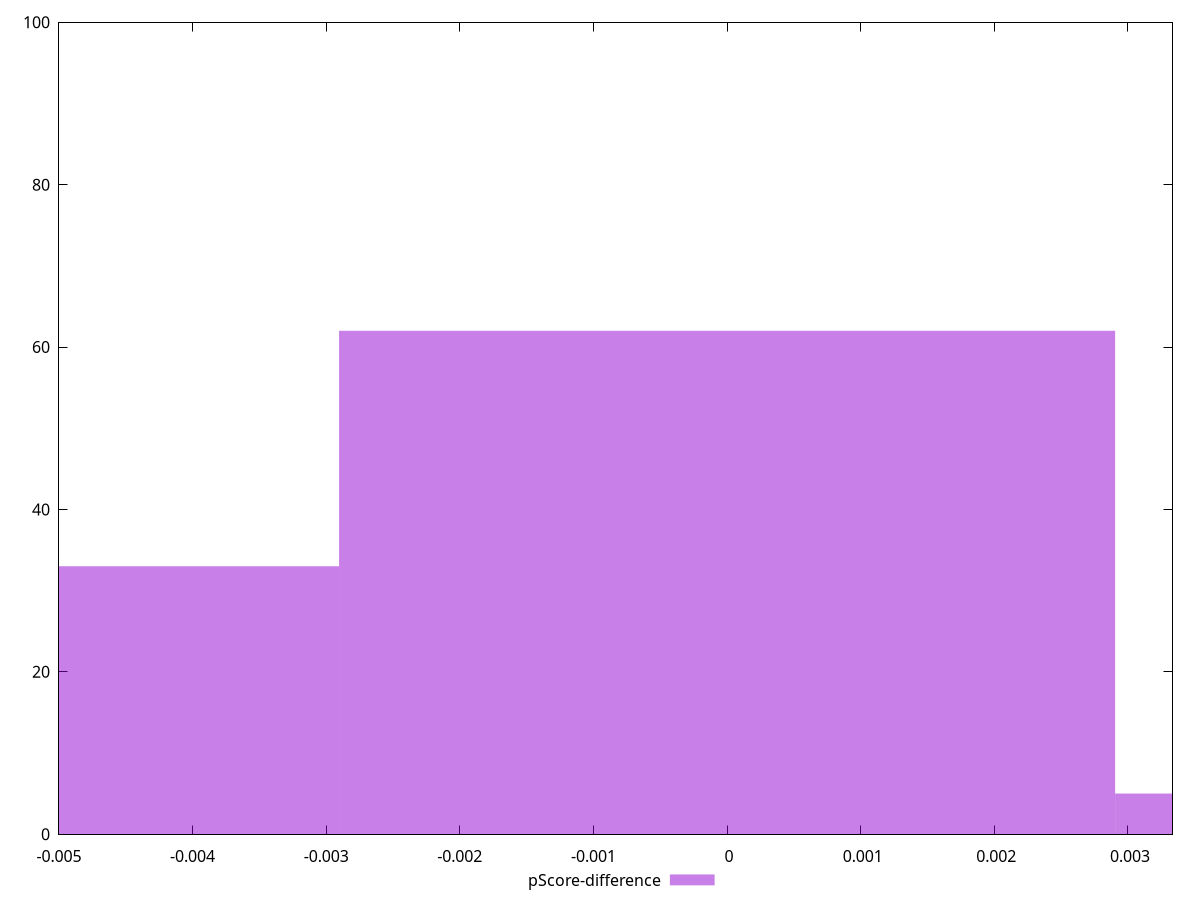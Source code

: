 reset

$pScoreDifference <<EOF
0 62
-0.005807927236452746 33
0.005807927236452746 5
EOF

set key outside below
set boxwidth 0.005807927236452746
set xrange [-0.0050000000000000044:0.0033333333333332993]
set yrange [0:100]
set trange [0:100]
set style fill transparent solid 0.5 noborder
set terminal svg size 640, 490 enhanced background rgb 'white'
set output "reprap/unminified-css/samples/pages+cached+noexternal+nomedia/pScore-difference/histogram.svg"

plot $pScoreDifference title "pScore-difference" with boxes

reset
